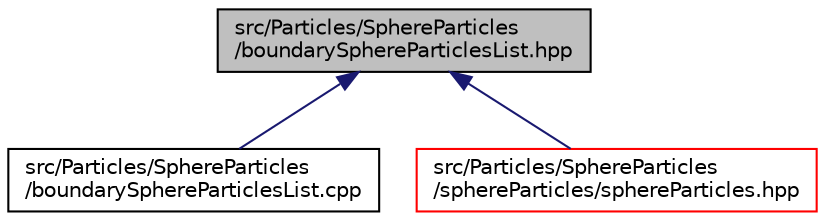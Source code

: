digraph "src/Particles/SphereParticles/boundarySphereParticlesList.hpp"
{
 // LATEX_PDF_SIZE
  edge [fontname="Helvetica",fontsize="10",labelfontname="Helvetica",labelfontsize="10"];
  node [fontname="Helvetica",fontsize="10",shape=record];
  Node1 [label="src/Particles/SphereParticles\l/boundarySphereParticlesList.hpp",height=0.2,width=0.4,color="black", fillcolor="grey75", style="filled", fontcolor="black",tooltip=" "];
  Node1 -> Node2 [dir="back",color="midnightblue",fontsize="10",style="solid",fontname="Helvetica"];
  Node2 [label="src/Particles/SphereParticles\l/boundarySphereParticlesList.cpp",height=0.2,width=0.4,color="black", fillcolor="white", style="filled",URL="$boundarySphereParticlesList_8cpp.html",tooltip=" "];
  Node1 -> Node3 [dir="back",color="midnightblue",fontsize="10",style="solid",fontname="Helvetica"];
  Node3 [label="src/Particles/SphereParticles\l/sphereParticles/sphereParticles.hpp",height=0.2,width=0.4,color="red", fillcolor="white", style="filled",URL="$sphereParticles_8hpp.html",tooltip=" "];
}
